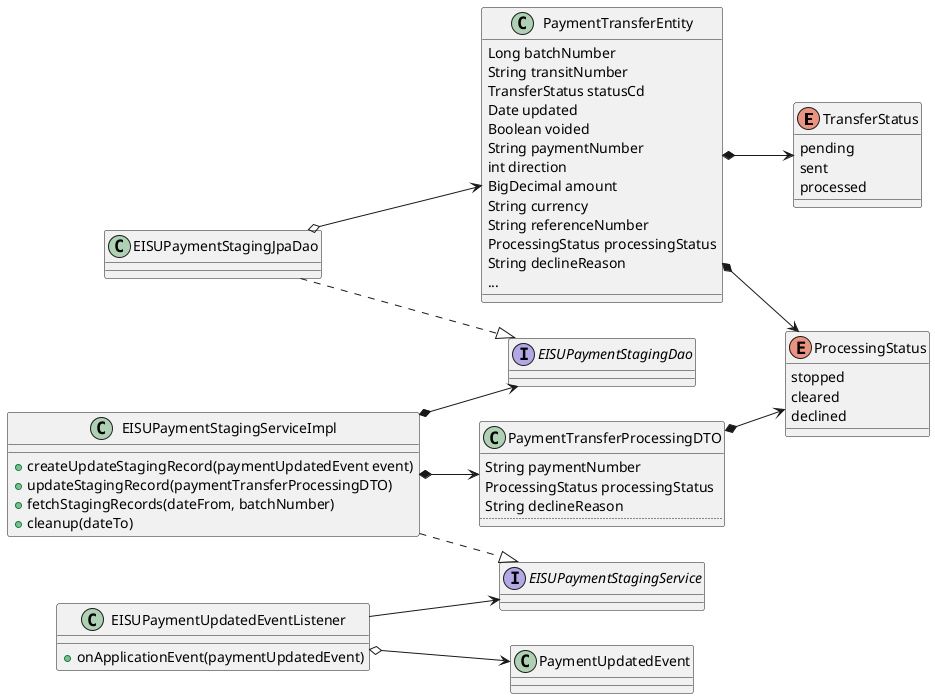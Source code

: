 @startuml
allowmixing

left to right direction



skinparam package {
  BackgroundColor<<LIB>> olive
  BorderColor<<LIB>> olive
}

skinparam artifact {
  BackgroundColor yellow
  BorderColor brown
}

enum TransferStatus {
pending
sent
processed
}

enum ProcessingStatus {
stopped
cleared
declined
}

class PaymentUpdatedEvent
class PaymentTransferEntity {
Long batchNumber
String transitNumber
TransferStatus statusCd
Date updated
Boolean voided
String paymentNumber
int direction
BigDecimal amount
String currency
String referenceNumber
ProcessingStatus processingStatus
String declineReason
...
}

class EISUPaymentUpdatedEventListener {
+onApplicationEvent(paymentUpdatedEvent)
}

EISUPaymentUpdatedEventListener o--> PaymentUpdatedEvent

interface EISUPaymentStagingService
class EISUPaymentStagingServiceImpl{
+createUpdateStagingRecord(paymentUpdatedEvent event)
+updateStagingRecord(paymentTransferProcessingDTO)
+fetchStagingRecords(dateFrom, batchNumber)
+cleanup(dateTo)
}

class PaymentTransferProcessingDTO {
String paymentNumber
ProcessingStatus processingStatus
String declineReason
....
}

PaymentTransferEntity *--> TransferStatus
PaymentTransferEntity *--> ProcessingStatus
PaymentTransferProcessingDTO *--> ProcessingStatus

EISUPaymentStagingServiceImpl *--> PaymentTransferProcessingDTO
EISUPaymentStagingJpaDao o--> PaymentTransferEntity

EISUPaymentStagingServiceImpl ..|> EISUPaymentStagingService
EISUPaymentUpdatedEventListener --> EISUPaymentStagingService

interface EISUPaymentStagingDao
class EISUPaymentStagingJpaDao
EISUPaymentStagingJpaDao ..|> EISUPaymentStagingDao
EISUPaymentStagingServiceImpl *--> EISUPaymentStagingDao
@enduml